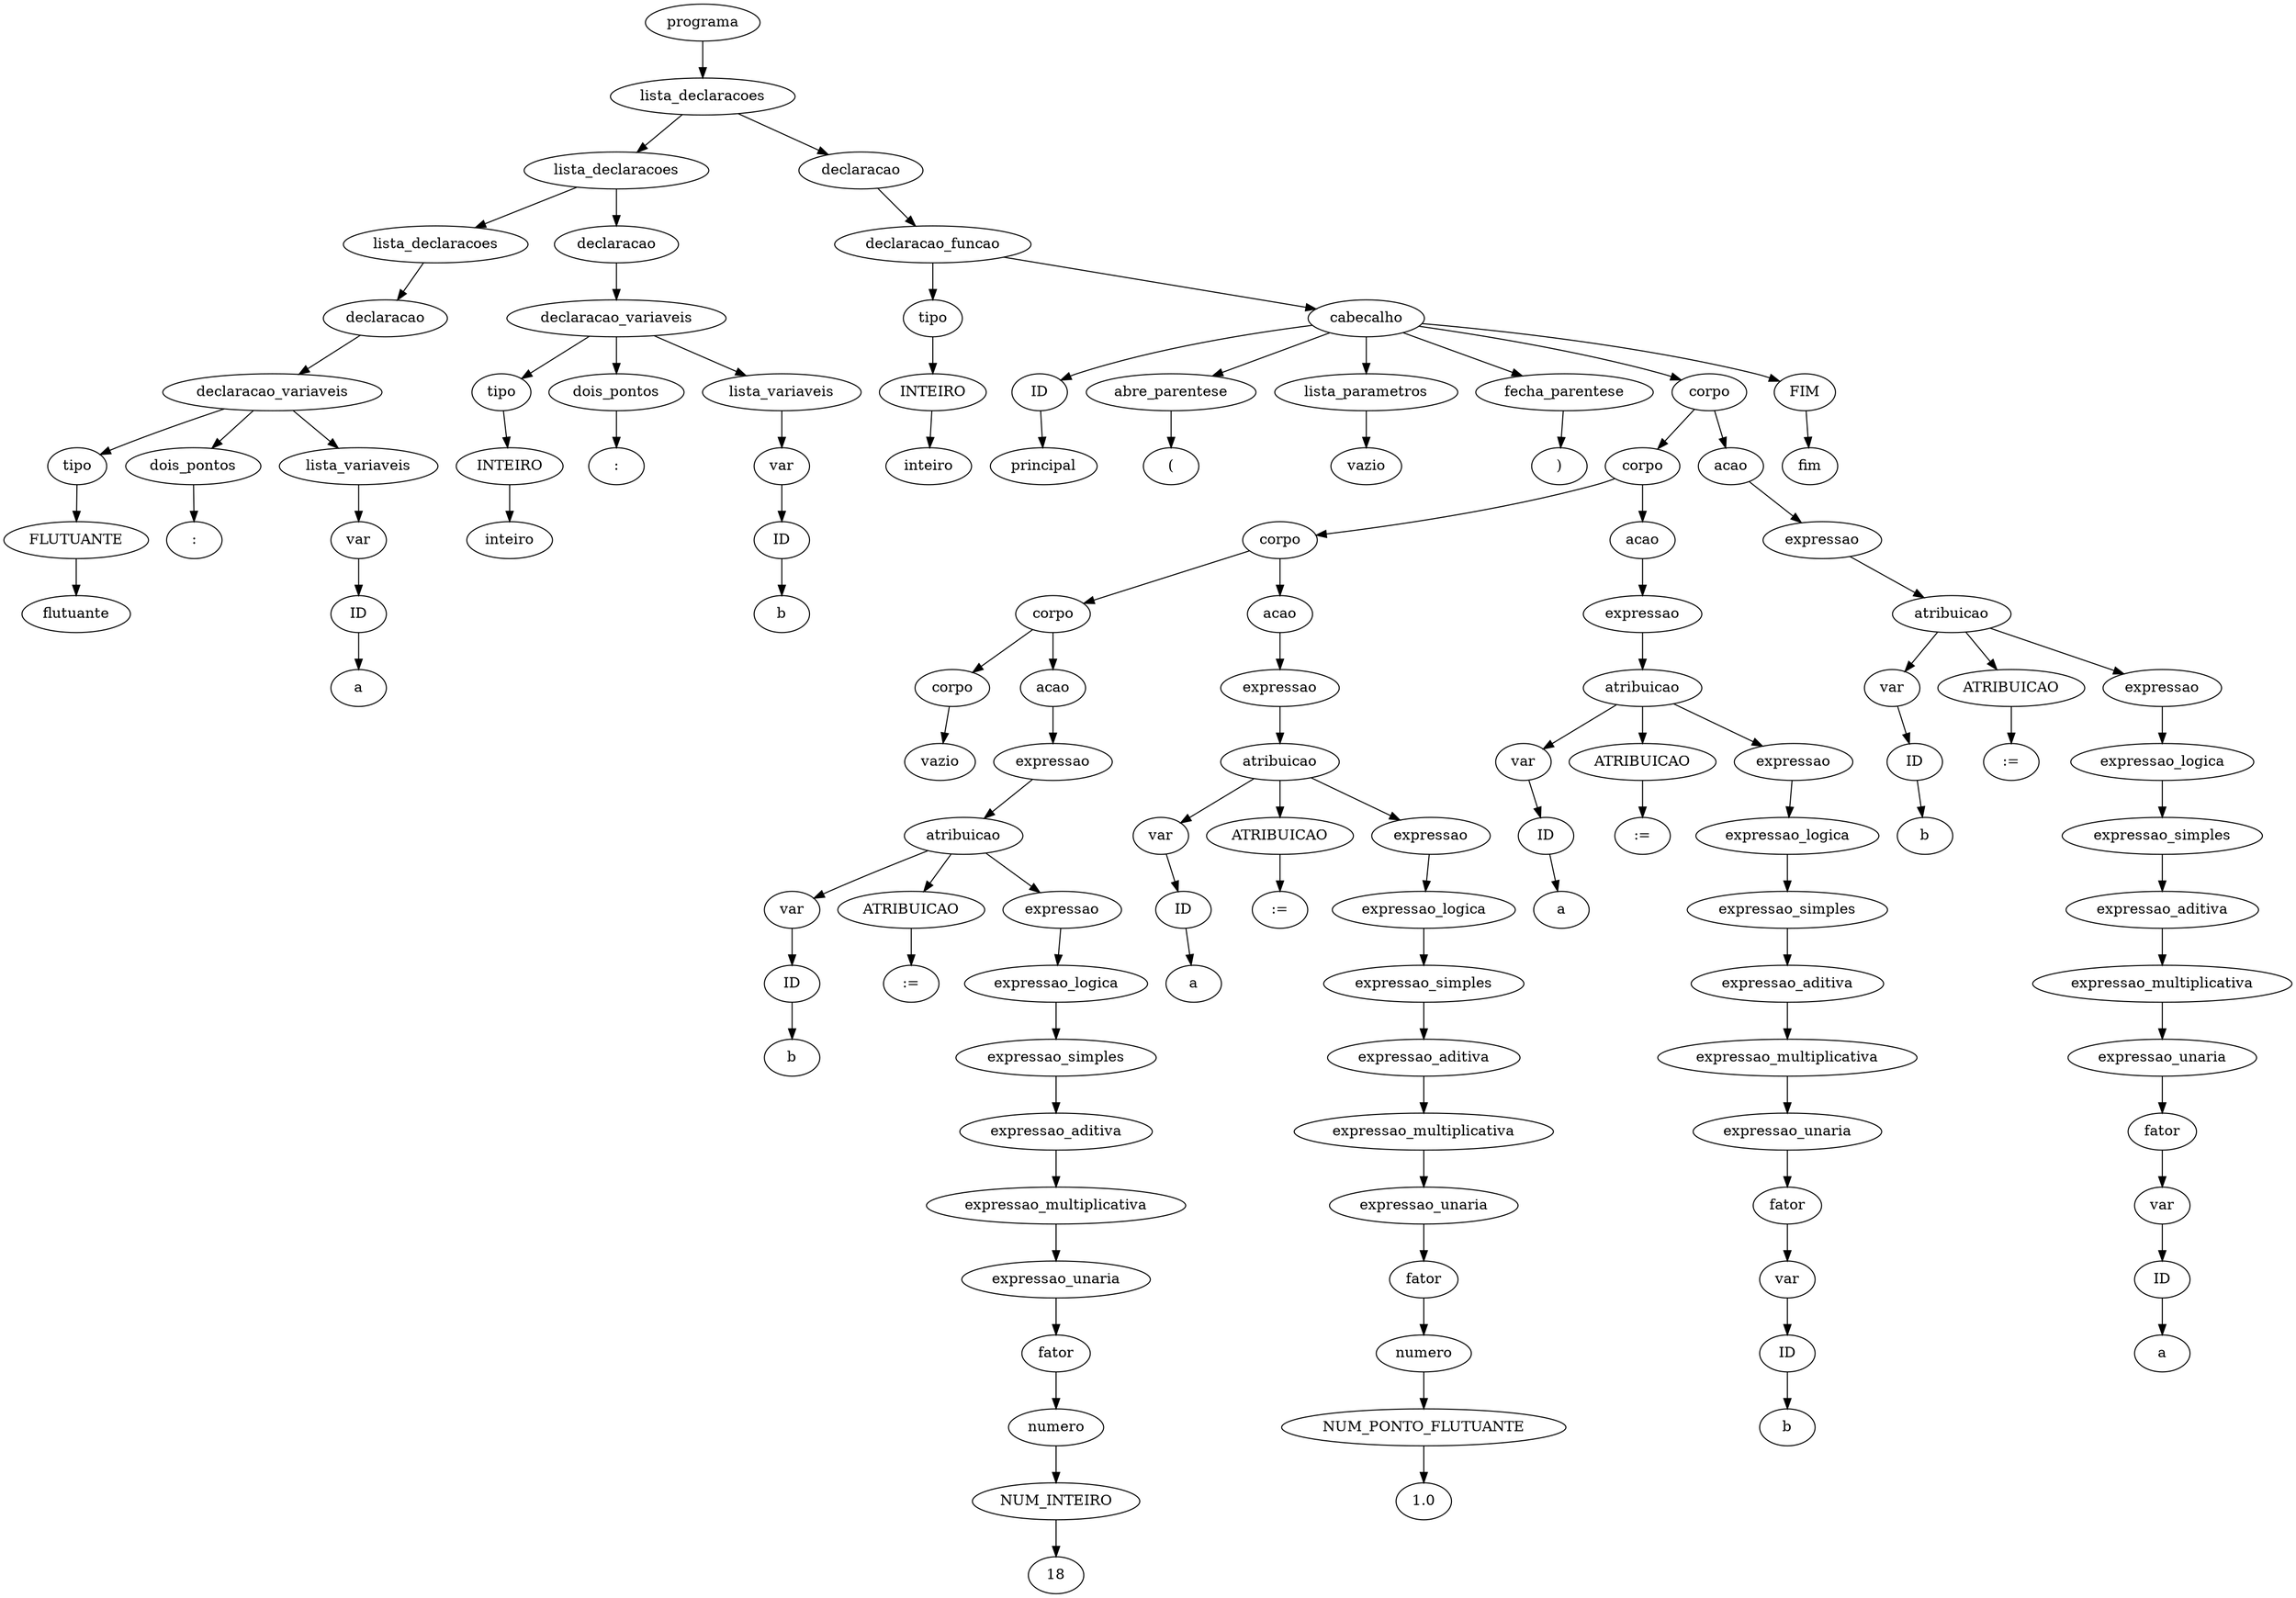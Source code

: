 digraph tree {
    "0x7f4ab30c68b0" [label="programa"];
    "0x7f4ab30c6670" [label="lista_declaracoes"];
    "0x7f4ab30c6700" [label="lista_declaracoes"];
    "0x7f4ab3157550" [label="lista_declaracoes"];
    "0x7f4a9f3328b0" [label="declaracao"];
    "0x7f4ab31573a0" [label="declaracao_variaveis"];
    "0x7f4ab31574c0" [label="tipo"];
    "0x7f4ab3157520" [label="FLUTUANTE"];
    "0x7f4ab3157490" [label="flutuante"];
    "0x7f4ab3157220" [label="dois_pontos"];
    "0x7f4ab30c6790" [label=":"];
    "0x7f4ab3157280" [label="lista_variaveis"];
    "0x7f4ab3157430" [label="var"];
    "0x7f4a9f332820" [label="ID"];
    "0x7f4ab30c6820" [label="a"];
    "0x7f4ab30c6640" [label="declaracao"];
    "0x7f4ab30c6580" [label="declaracao_variaveis"];
    "0x7f4ab30c6850" [label="tipo"];
    "0x7f4ab30c65b0" [label="INTEIRO"];
    "0x7f4ab30c6730" [label="inteiro"];
    "0x7f4ab30c69d0" [label="dois_pontos"];
    "0x7f4ab30c6a00" [label=":"];
    "0x7f4ab30c66d0" [label="lista_variaveis"];
    "0x7f4ab30c65e0" [label="var"];
    "0x7f4ab30c6610" [label="ID"];
    "0x7f4ab30c6910" [label="b"];
    "0x7f4ab30c6a30" [label="declaracao"];
    "0x7f4ab30c66a0" [label="declaracao_funcao"];
    "0x7f4ab3157460" [label="tipo"];
    "0x7f4ab31575b0" [label="INTEIRO"];
    "0x7f4ab30c6a60" [label="inteiro"];
    "0x7f4ab2ffe550" [label="cabecalho"];
    "0x7f4ab2ffe9d0" [label="ID"];
    "0x7f4ab2ffe850" [label="principal"];
    "0x7f4ab2ffed90" [label="abre_parentese"];
    "0x7f4ab2ffedc0" [label="("];
    "0x7f4ab30c6b80" [label="lista_parametros"];
    "0x7f4ab30c6940" [label="vazio"];
    "0x7f4ab2ffedf0" [label="fecha_parentese"];
    "0x7f4ab2ffee20" [label=")"];
    "0x7f4ab2ffed00" [label="corpo"];
    "0x7f4ab2ffe970" [label="corpo"];
    "0x7f4ab2ffe5e0" [label="corpo"];
    "0x7f4ab2ffe130" [label="corpo"];
    "0x7f4ab30c6ca0" [label="corpo"];
    "0x7f4ab30c6a90" [label="vazio"];
    "0x7f4ab30c6d30" [label="acao"];
    "0x7f4ab30c6cd0" [label="expressao"];
    "0x7f4ab30c6fa0" [label="atribuicao"];
    "0x7f4ab30c6bb0" [label="var"];
    "0x7f4ab30c6c10" [label="ID"];
    "0x7f4ab30c6d90" [label="b"];
    "0x7f4ab2ffe070" [label="ATRIBUICAO"];
    "0x7f4ab2ffe100" [label=":="];
    "0x7f4ab30c6f70" [label="expressao"];
    "0x7f4ab30c6f40" [label="expressao_logica"];
    "0x7f4ab30c6e80" [label="expressao_simples"];
    "0x7f4ab30c6e20" [label="expressao_aditiva"];
    "0x7f4ab30c6f10" [label="expressao_multiplicativa"];
    "0x7f4ab30c6dc0" [label="expressao_unaria"];
    "0x7f4ab30c6df0" [label="fator"];
    "0x7f4ab30c6c40" [label="numero"];
    "0x7f4ab30c6be0" [label="NUM_INTEIRO"];
    "0x7f4ab30c6ee0" [label="18"];
    "0x7f4ab2ffe4f0" [label="acao"];
    "0x7f4ab2ffe160" [label="expressao"];
    "0x7f4ab2ffe490" [label="atribuicao"];
    "0x7f4ab30c6b20" [label="var"];
    "0x7f4ab30c6c70" [label="ID"];
    "0x7f4ab30c6d60" [label="a"];
    "0x7f4ab2ffe520" [label="ATRIBUICAO"];
    "0x7f4ab2ffe5b0" [label=":="];
    "0x7f4ab2ffe460" [label="expressao"];
    "0x7f4ab2ffe430" [label="expressao_logica"];
    "0x7f4ab2ffe2e0" [label="expressao_simples"];
    "0x7f4ab2ffe220" [label="expressao_aditiva"];
    "0x7f4ab2ffe400" [label="expressao_multiplicativa"];
    "0x7f4ab30c6d00" [label="expressao_unaria"];
    "0x7f4ab2ffe1c0" [label="fator"];
    "0x7f4ab30c6eb0" [label="numero"];
    "0x7f4ab30c6e50" [label="NUM_PONTO_FLUTUANTE"];
    "0x7f4ab2ffe3a0" [label="1.0"];
    "0x7f4ab2ffe880" [label="acao"];
    "0x7f4ab2ffe610" [label="expressao"];
    "0x7f4ab2ffe820" [label="atribuicao"];
    "0x7f4ab30c6fd0" [label="var"];
    "0x7f4ab2ffe040" [label="ID"];
    "0x7f4ab2ffe190" [label="a"];
    "0x7f4ab2ffe8b0" [label="ATRIBUICAO"];
    "0x7f4ab2ffe940" [label=":="];
    "0x7f4ab2ffe7f0" [label="expressao"];
    "0x7f4ab2ffe7c0" [label="expressao_logica"];
    "0x7f4ab2ffe700" [label="expressao_simples"];
    "0x7f4ab2ffe6a0" [label="expressao_aditiva"];
    "0x7f4ab2ffe790" [label="expressao_multiplicativa"];
    "0x7f4ab2ffe0d0" [label="expressao_unaria"];
    "0x7f4ab2ffe670" [label="fator"];
    "0x7f4ab2ffe340" [label="var"];
    "0x7f4ab2ffe280" [label="ID"];
    "0x7f4ab2ffe760" [label="b"];
    "0x7f4ab2ffec10" [label="acao"];
    "0x7f4ab2ffe9a0" [label="expressao"];
    "0x7f4ab2ffebb0" [label="atribuicao"];
    "0x7f4ab2ffe580" [label="var"];
    "0x7f4ab2ffe0a0" [label="ID"];
    "0x7f4ab2ffe640" [label="b"];
    "0x7f4ab2ffec40" [label="ATRIBUICAO"];
    "0x7f4ab2ffecd0" [label=":="];
    "0x7f4ab2ffeb80" [label="expressao"];
    "0x7f4ab2ffeb50" [label="expressao_logica"];
    "0x7f4ab2ffea90" [label="expressao_simples"];
    "0x7f4ab2ffea30" [label="expressao_aditiva"];
    "0x7f4ab2ffeb20" [label="expressao_multiplicativa"];
    "0x7f4ab2ffe4c0" [label="expressao_unaria"];
    "0x7f4ab2ffea00" [label="fator"];
    "0x7f4ab2ffe730" [label="var"];
    "0x7f4ab2ffe6d0" [label="ID"];
    "0x7f4ab2ffeaf0" [label="a"];
    "0x7f4ab2ffee50" [label="FIM"];
    "0x7f4ab2ffee80" [label="fim"];
    "0x7f4ab30c68b0" -> "0x7f4ab30c6670";
    "0x7f4ab30c6670" -> "0x7f4ab30c6700";
    "0x7f4ab30c6670" -> "0x7f4ab30c6a30";
    "0x7f4ab30c6700" -> "0x7f4ab3157550";
    "0x7f4ab30c6700" -> "0x7f4ab30c6640";
    "0x7f4ab3157550" -> "0x7f4a9f3328b0";
    "0x7f4a9f3328b0" -> "0x7f4ab31573a0";
    "0x7f4ab31573a0" -> "0x7f4ab31574c0";
    "0x7f4ab31573a0" -> "0x7f4ab3157220";
    "0x7f4ab31573a0" -> "0x7f4ab3157280";
    "0x7f4ab31574c0" -> "0x7f4ab3157520";
    "0x7f4ab3157520" -> "0x7f4ab3157490";
    "0x7f4ab3157220" -> "0x7f4ab30c6790";
    "0x7f4ab3157280" -> "0x7f4ab3157430";
    "0x7f4ab3157430" -> "0x7f4a9f332820";
    "0x7f4a9f332820" -> "0x7f4ab30c6820";
    "0x7f4ab30c6640" -> "0x7f4ab30c6580";
    "0x7f4ab30c6580" -> "0x7f4ab30c6850";
    "0x7f4ab30c6580" -> "0x7f4ab30c69d0";
    "0x7f4ab30c6580" -> "0x7f4ab30c66d0";
    "0x7f4ab30c6850" -> "0x7f4ab30c65b0";
    "0x7f4ab30c65b0" -> "0x7f4ab30c6730";
    "0x7f4ab30c69d0" -> "0x7f4ab30c6a00";
    "0x7f4ab30c66d0" -> "0x7f4ab30c65e0";
    "0x7f4ab30c65e0" -> "0x7f4ab30c6610";
    "0x7f4ab30c6610" -> "0x7f4ab30c6910";
    "0x7f4ab30c6a30" -> "0x7f4ab30c66a0";
    "0x7f4ab30c66a0" -> "0x7f4ab3157460";
    "0x7f4ab30c66a0" -> "0x7f4ab2ffe550";
    "0x7f4ab3157460" -> "0x7f4ab31575b0";
    "0x7f4ab31575b0" -> "0x7f4ab30c6a60";
    "0x7f4ab2ffe550" -> "0x7f4ab2ffe9d0";
    "0x7f4ab2ffe550" -> "0x7f4ab2ffed90";
    "0x7f4ab2ffe550" -> "0x7f4ab30c6b80";
    "0x7f4ab2ffe550" -> "0x7f4ab2ffedf0";
    "0x7f4ab2ffe550" -> "0x7f4ab2ffed00";
    "0x7f4ab2ffe550" -> "0x7f4ab2ffee50";
    "0x7f4ab2ffe9d0" -> "0x7f4ab2ffe850";
    "0x7f4ab2ffed90" -> "0x7f4ab2ffedc0";
    "0x7f4ab30c6b80" -> "0x7f4ab30c6940";
    "0x7f4ab2ffedf0" -> "0x7f4ab2ffee20";
    "0x7f4ab2ffed00" -> "0x7f4ab2ffe970";
    "0x7f4ab2ffed00" -> "0x7f4ab2ffec10";
    "0x7f4ab2ffe970" -> "0x7f4ab2ffe5e0";
    "0x7f4ab2ffe970" -> "0x7f4ab2ffe880";
    "0x7f4ab2ffe5e0" -> "0x7f4ab2ffe130";
    "0x7f4ab2ffe5e0" -> "0x7f4ab2ffe4f0";
    "0x7f4ab2ffe130" -> "0x7f4ab30c6ca0";
    "0x7f4ab2ffe130" -> "0x7f4ab30c6d30";
    "0x7f4ab30c6ca0" -> "0x7f4ab30c6a90";
    "0x7f4ab30c6d30" -> "0x7f4ab30c6cd0";
    "0x7f4ab30c6cd0" -> "0x7f4ab30c6fa0";
    "0x7f4ab30c6fa0" -> "0x7f4ab30c6bb0";
    "0x7f4ab30c6fa0" -> "0x7f4ab2ffe070";
    "0x7f4ab30c6fa0" -> "0x7f4ab30c6f70";
    "0x7f4ab30c6bb0" -> "0x7f4ab30c6c10";
    "0x7f4ab30c6c10" -> "0x7f4ab30c6d90";
    "0x7f4ab2ffe070" -> "0x7f4ab2ffe100";
    "0x7f4ab30c6f70" -> "0x7f4ab30c6f40";
    "0x7f4ab30c6f40" -> "0x7f4ab30c6e80";
    "0x7f4ab30c6e80" -> "0x7f4ab30c6e20";
    "0x7f4ab30c6e20" -> "0x7f4ab30c6f10";
    "0x7f4ab30c6f10" -> "0x7f4ab30c6dc0";
    "0x7f4ab30c6dc0" -> "0x7f4ab30c6df0";
    "0x7f4ab30c6df0" -> "0x7f4ab30c6c40";
    "0x7f4ab30c6c40" -> "0x7f4ab30c6be0";
    "0x7f4ab30c6be0" -> "0x7f4ab30c6ee0";
    "0x7f4ab2ffe4f0" -> "0x7f4ab2ffe160";
    "0x7f4ab2ffe160" -> "0x7f4ab2ffe490";
    "0x7f4ab2ffe490" -> "0x7f4ab30c6b20";
    "0x7f4ab2ffe490" -> "0x7f4ab2ffe520";
    "0x7f4ab2ffe490" -> "0x7f4ab2ffe460";
    "0x7f4ab30c6b20" -> "0x7f4ab30c6c70";
    "0x7f4ab30c6c70" -> "0x7f4ab30c6d60";
    "0x7f4ab2ffe520" -> "0x7f4ab2ffe5b0";
    "0x7f4ab2ffe460" -> "0x7f4ab2ffe430";
    "0x7f4ab2ffe430" -> "0x7f4ab2ffe2e0";
    "0x7f4ab2ffe2e0" -> "0x7f4ab2ffe220";
    "0x7f4ab2ffe220" -> "0x7f4ab2ffe400";
    "0x7f4ab2ffe400" -> "0x7f4ab30c6d00";
    "0x7f4ab30c6d00" -> "0x7f4ab2ffe1c0";
    "0x7f4ab2ffe1c0" -> "0x7f4ab30c6eb0";
    "0x7f4ab30c6eb0" -> "0x7f4ab30c6e50";
    "0x7f4ab30c6e50" -> "0x7f4ab2ffe3a0";
    "0x7f4ab2ffe880" -> "0x7f4ab2ffe610";
    "0x7f4ab2ffe610" -> "0x7f4ab2ffe820";
    "0x7f4ab2ffe820" -> "0x7f4ab30c6fd0";
    "0x7f4ab2ffe820" -> "0x7f4ab2ffe8b0";
    "0x7f4ab2ffe820" -> "0x7f4ab2ffe7f0";
    "0x7f4ab30c6fd0" -> "0x7f4ab2ffe040";
    "0x7f4ab2ffe040" -> "0x7f4ab2ffe190";
    "0x7f4ab2ffe8b0" -> "0x7f4ab2ffe940";
    "0x7f4ab2ffe7f0" -> "0x7f4ab2ffe7c0";
    "0x7f4ab2ffe7c0" -> "0x7f4ab2ffe700";
    "0x7f4ab2ffe700" -> "0x7f4ab2ffe6a0";
    "0x7f4ab2ffe6a0" -> "0x7f4ab2ffe790";
    "0x7f4ab2ffe790" -> "0x7f4ab2ffe0d0";
    "0x7f4ab2ffe0d0" -> "0x7f4ab2ffe670";
    "0x7f4ab2ffe670" -> "0x7f4ab2ffe340";
    "0x7f4ab2ffe340" -> "0x7f4ab2ffe280";
    "0x7f4ab2ffe280" -> "0x7f4ab2ffe760";
    "0x7f4ab2ffec10" -> "0x7f4ab2ffe9a0";
    "0x7f4ab2ffe9a0" -> "0x7f4ab2ffebb0";
    "0x7f4ab2ffebb0" -> "0x7f4ab2ffe580";
    "0x7f4ab2ffebb0" -> "0x7f4ab2ffec40";
    "0x7f4ab2ffebb0" -> "0x7f4ab2ffeb80";
    "0x7f4ab2ffe580" -> "0x7f4ab2ffe0a0";
    "0x7f4ab2ffe0a0" -> "0x7f4ab2ffe640";
    "0x7f4ab2ffec40" -> "0x7f4ab2ffecd0";
    "0x7f4ab2ffeb80" -> "0x7f4ab2ffeb50";
    "0x7f4ab2ffeb50" -> "0x7f4ab2ffea90";
    "0x7f4ab2ffea90" -> "0x7f4ab2ffea30";
    "0x7f4ab2ffea30" -> "0x7f4ab2ffeb20";
    "0x7f4ab2ffeb20" -> "0x7f4ab2ffe4c0";
    "0x7f4ab2ffe4c0" -> "0x7f4ab2ffea00";
    "0x7f4ab2ffea00" -> "0x7f4ab2ffe730";
    "0x7f4ab2ffe730" -> "0x7f4ab2ffe6d0";
    "0x7f4ab2ffe6d0" -> "0x7f4ab2ffeaf0";
    "0x7f4ab2ffee50" -> "0x7f4ab2ffee80";
}

